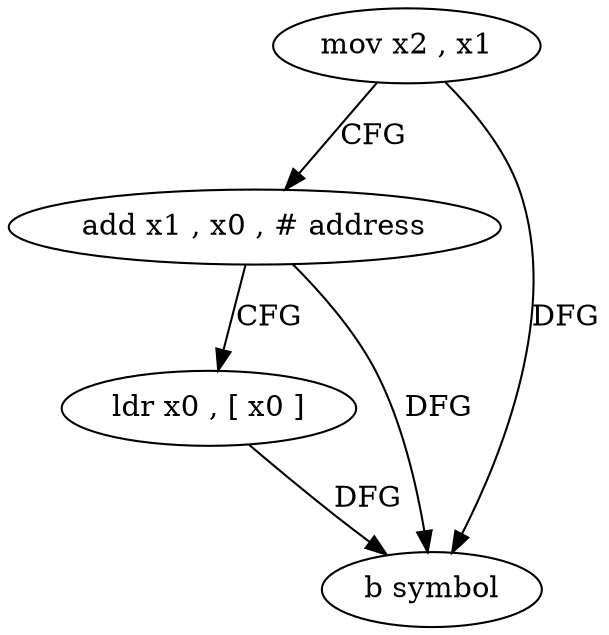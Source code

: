 digraph "func" {
"110648" [label = "mov x2 , x1" ]
"110652" [label = "add x1 , x0 , # address" ]
"110656" [label = "ldr x0 , [ x0 ]" ]
"110660" [label = "b symbol" ]
"110648" -> "110652" [ label = "CFG" ]
"110648" -> "110660" [ label = "DFG" ]
"110652" -> "110656" [ label = "CFG" ]
"110652" -> "110660" [ label = "DFG" ]
"110656" -> "110660" [ label = "DFG" ]
}
